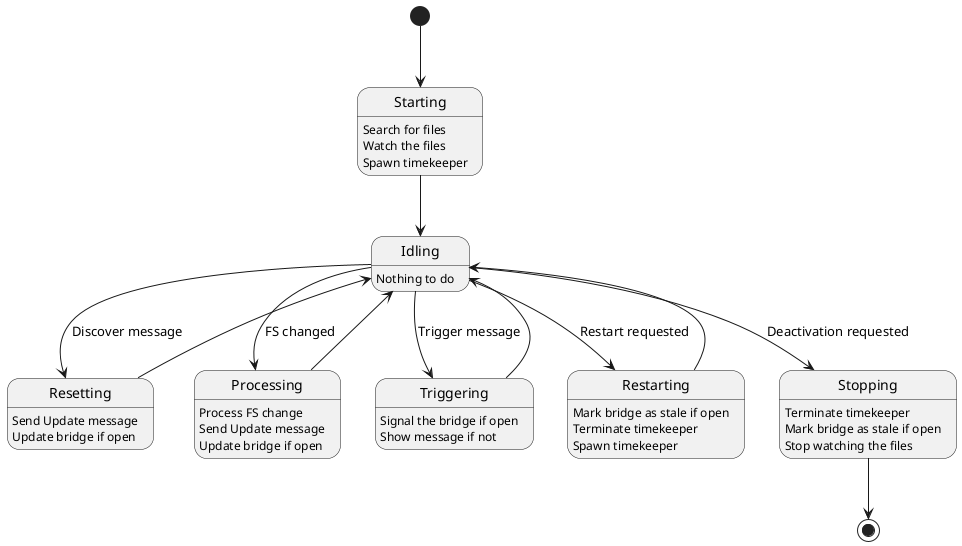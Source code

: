 @startuml bookkeeperState
hide empty description

Starting : \
Search for files\n\
Watch the files\n\
Spawn timekeeper
[*] --> Starting

Idling : Nothing to do
Starting --> Idling

Resetting : \
Send Update message\n\
Update bridge if open
Idling --> Resetting : Discover message
Resetting --> Idling

Processing : \
Process FS change\n\
Send Update message\n\
Update bridge if open
Idling --> Processing : FS changed
Processing --> Idling

Triggering : \
Signal the bridge if open\n\
Show message if not
Idling --> Triggering : Trigger message
Triggering --> Idling

Restarting : \
Mark bridge as stale if open\n\
Terminate timekeeper\n\
Spawn timekeeper
Idling --> Restarting : Restart requested
Restarting --> Idling

Stopping : \
Terminate timekeeper\n\
Mark bridge as stale if open\n\
Stop watching the files
Idling --> Stopping : Deactivation requested
Stopping --> [*]

@enduml
